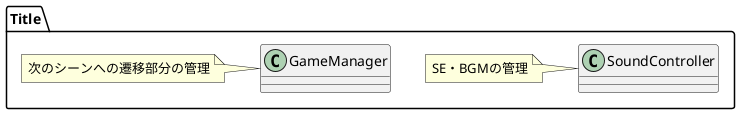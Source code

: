 ﻿@startuml
'https://plantuml.com/class-diagram

namespace Title{
    class SoundController
    note left: SE・BGMの管理
    class GameManager
    note left: 次のシーンへの遷移部分の管理

}

@enduml